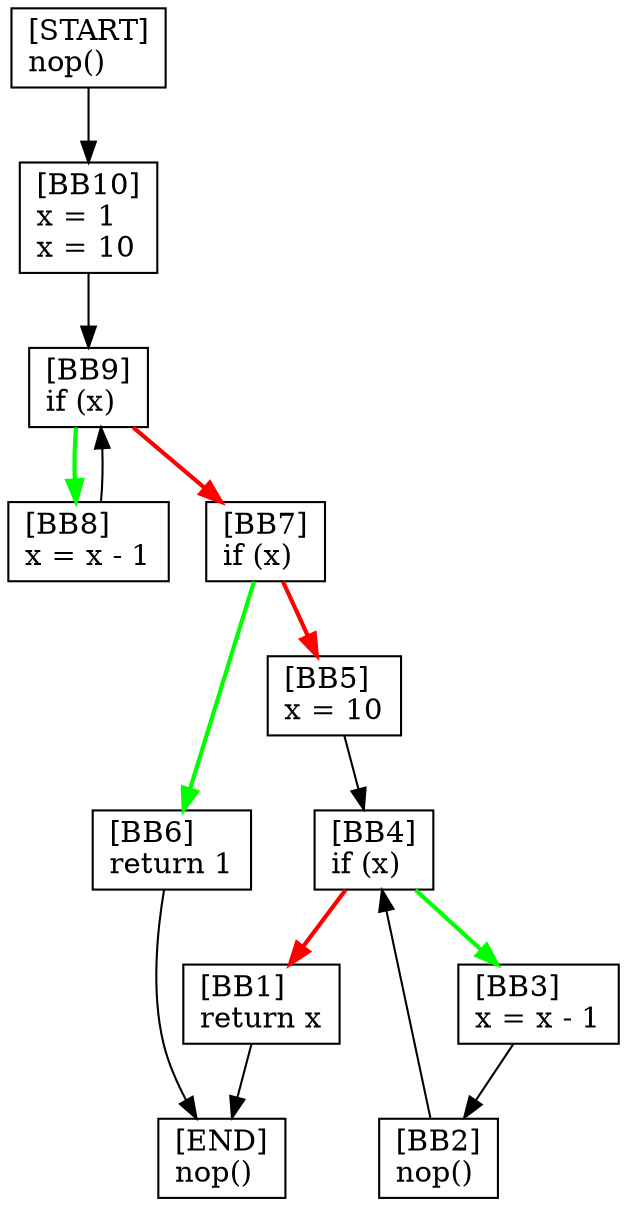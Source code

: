 digraph {
  node [shape=box]
  BB10 [label="[BB10]\lx = 1\lx = 10\l"];
  BB9 [label="[BB9]\lif (x)\l"];
  BB8 [label="[BB8]\lx = x - 1\l"];
  BB7 [label="[BB7]\lif (x)\l"];
  BB6 [label="[BB6]\lreturn 1\l"];
  BB1 [label="[BB1]\lreturn x\l"];
  START [label="[START]\lnop()\l"];
  END [label="[END]\lnop()\l"];
  BB2 [label="[BB2]\lnop()\l"];
  BB3 [label="[BB3]\lx = x - 1\l"];
  BB4 [label="[BB4]\lif (x)\l"];
  BB5 [label="[BB5]\lx = 10\l"];
  BB4 -> BB1 [color=red, penwidth=2];
  BB1 -> END;
  BB2 -> BB4;
  BB10 -> BB9;
  START -> BB10;
  BB7 -> BB6 [color=green, penwidth=2];
  BB9 -> BB8 [color=green, penwidth=2];
  BB4 -> BB3 [color=green, penwidth=2];
  BB7 -> BB5 [color=red, penwidth=2];
  BB9 -> BB7 [color=red, penwidth=2];
  BB6 -> END;
  BB3 -> BB2;
  BB5 -> BB4;
  BB8 -> BB9;
}

